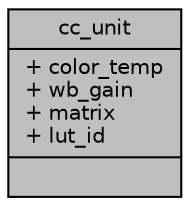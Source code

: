 digraph "cc_unit"
{
 // INTERACTIVE_SVG=YES
 // LATEX_PDF_SIZE
  bgcolor="transparent";
  edge [fontname="Helvetica",fontsize="10",labelfontname="Helvetica",labelfontsize="10"];
  node [fontname="Helvetica",fontsize="10",shape=record];
  Node1 [label="{cc_unit\n|+ color_temp\l+ wb_gain\l+ matrix\l+ lut_id\l|}",height=0.2,width=0.4,color="black", fillcolor="grey75", style="filled", fontcolor="black",tooltip="Description of parameters of Color Correction unit."];
}
